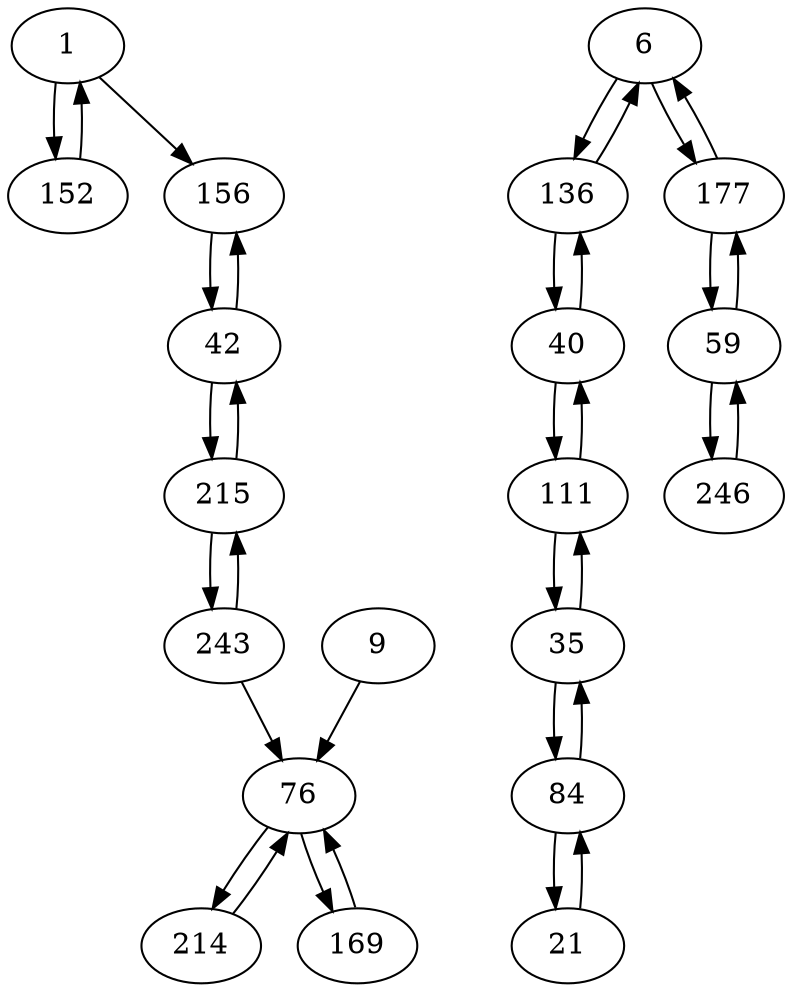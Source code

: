 digraph G {
1 -> 152;
6 -> 136;
21 -> 84;
35 -> 111;
40 -> 111;
42 -> 156;
59 -> 246;
76 -> 214;
84 -> 21;
111 -> 35;
136 -> 6;
152 -> 1;
177 -> 59;
215 -> 42;
243 -> 215;
246 -> 59;
1 -> 156;
6 -> 177;
9 -> 76;
35 -> 84;
40 -> 136;
42 -> 215;
59 -> 177;
76 -> 169;
84 -> 35;
111 -> 40;
136 -> 40;
156 -> 42;
169 -> 76;
177 -> 6;
214 -> 76;
215 -> 243;
243 -> 76;
1
6
9
21
35
40
42
59
76
84
111
136
152
156
169
177
214
215
243
246
}
